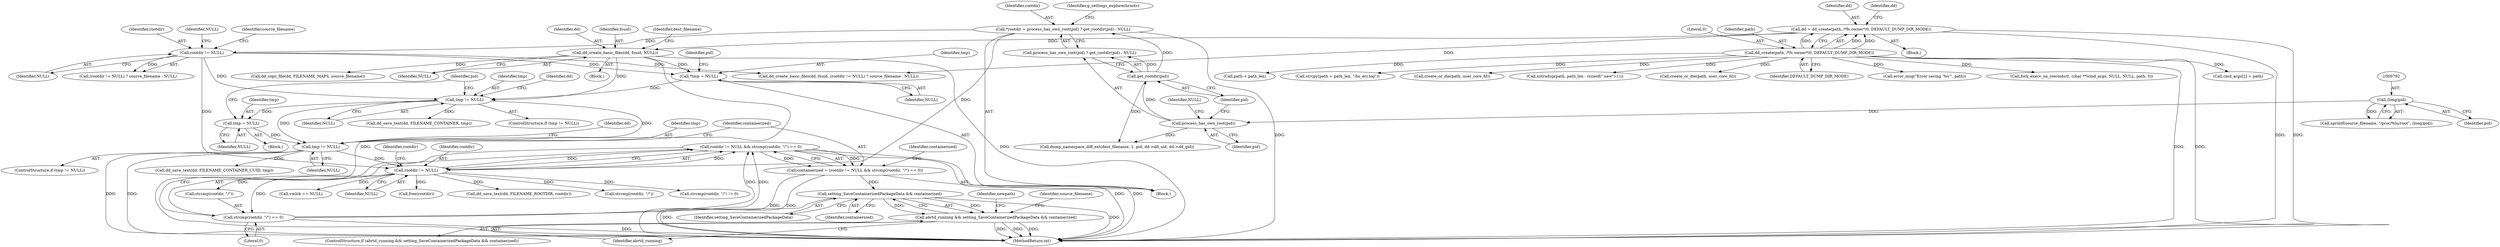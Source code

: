 digraph "0_abrt_3c1b60cfa62d39e5fff5a53a5bc53dae189e740e@API" {
"1000951" [label="(Call,rootdir != NULL && strcmp(rootdir, \"/\") == 0)"];
"1000952" [label="(Call,rootdir != NULL)"];
"1000799" [label="(Call,*rootdir = process_has_own_root(pid) ? get_rootdir(pid) : NULL)"];
"1000804" [label="(Call,get_rootdir(pid))"];
"1000802" [label="(Call,process_has_own_root(pid))"];
"1000791" [label="(Call,(long)pid)"];
"1000814" [label="(Call,rootdir != NULL)"];
"1000938" [label="(Call,tmp != NULL)"];
"1000919" [label="(Call,tmp != NULL)"];
"1000910" [label="(Call,*tmp = NULL)"];
"1000821" [label="(Call,dd_create_basic_files(dd, fsuid, NULL))"];
"1000775" [label="(Call,dd = dd_create(path, /*fs owner*/0, DEFAULT_DUMP_DIR_MODE))"];
"1000777" [label="(Call,dd_create(path, /*fs owner*/0, DEFAULT_DUMP_DIR_MODE))"];
"1000929" [label="(Call,tmp = NULL)"];
"1000955" [label="(Call,strcmp(rootdir, \"/\") == 0)"];
"1000949" [label="(Call,containerized = (rootdir != NULL && strcmp(rootdir, \"/\") == 0))"];
"1001294" [label="(Call,setting_SaveContainerizedPackageData && containerized)"];
"1001292" [label="(Call,abrtd_running && setting_SaveContainerizedPackageData && containerized)"];
"1000818" [label="(Identifier,NULL)"];
"1000911" [label="(Identifier,tmp)"];
"1000961" [label="(Identifier,containerized)"];
"1000943" [label="(Identifier,dd)"];
"1000783" [label="(Block,)"];
"1000822" [label="(Identifier,dd)"];
"1000777" [label="(Call,dd_create(path, /*fs owner*/0, DEFAULT_DUMP_DIR_MODE))"];
"1001299" [label="(Identifier,source_filename)"];
"1000805" [label="(Identifier,pid)"];
"1000788" [label="(Call,sprintf(source_filename, \"/proc/%lu/root\", (long)pid))"];
"1000950" [label="(Identifier,containerized)"];
"1000802" [label="(Call,process_has_own_root(pid))"];
"1000813" [label="(Call,(rootdir != NULL) ? source_filename : NULL)"];
"1000953" [label="(Identifier,rootdir)"];
"1000942" [label="(Call,dd_save_text(dd, FILENAME_CONTAINER_UUID, tmp))"];
"1000817" [label="(Identifier,source_filename)"];
"1000939" [label="(Identifier,tmp)"];
"1001311" [label="(Call,cmd_args[2] = path)"];
"1001035" [label="(Call,free(rootdir))"];
"1000814" [label="(Call,rootdir != NULL)"];
"1001031" [label="(Call,dd_save_text(dd, FILENAME_ROOTDIR, rootdir))"];
"1000933" [label="(Identifier,pid)"];
"1000919" [label="(Call,tmp != NULL)"];
"1000815" [label="(Identifier,rootdir)"];
"1000806" [label="(Identifier,NULL)"];
"1001294" [label="(Call,setting_SaveContainerizedPackageData && containerized)"];
"1001291" [label="(ControlStructure,if (abrtd_running && setting_SaveContainerizedPackageData && containerized))"];
"1001295" [label="(Identifier,setting_SaveContainerizedPackageData)"];
"1001296" [label="(Identifier,containerized)"];
"1001351" [label="(Identifier,newpath)"];
"1001027" [label="(Call,strcmp(rootdir, \"/\"))"];
"1000921" [label="(Identifier,NULL)"];
"1001237" [label="(Call,path + path_len)"];
"1000800" [label="(Identifier,rootdir)"];
"1001236" [label="(Call,strcpy(path + path_len, \"/hs_err.log\"))"];
"1000808" [label="(Identifier,g_settings_explorechroots)"];
"1000959" [label="(Literal,0)"];
"1001244" [label="(Call,create_or_die(path, user_core_fd))"];
"1000920" [label="(Identifier,tmp)"];
"1000929" [label="(Call,tmp = NULL)"];
"1000957" [label="(Identifier,rootdir)"];
"1000923" [label="(Call,dd_save_text(dd, FILENAME_CONTAINER, tmp))"];
"1001352" [label="(Call,xstrndup(path, path_len - (sizeof(\".new\")-1)))"];
"1000810" [label="(Call,dd_create_basic_files(dd, fsuid, (rootdir != NULL) ? source_filename : NULL))"];
"1001292" [label="(Call,abrtd_running && setting_SaveContainerizedPackageData && containerized)"];
"1000150" [label="(Block,)"];
"1001293" [label="(Identifier,abrtd_running)"];
"1000924" [label="(Identifier,dd)"];
"1000816" [label="(Identifier,NULL)"];
"1000918" [label="(ControlStructure,if (tmp != NULL))"];
"1000914" [label="(Identifier,pid)"];
"1000897" [label="(Call,dump_namespace_diff_ext(dest_filename, 1, pid, dd->dd_uid, dd->dd_gid))"];
"1001447" [label="(MethodReturn,int)"];
"1000799" [label="(Call,*rootdir = process_has_own_root(pid) ? get_rootdir(pid) : NULL)"];
"1000922" [label="(Block,)"];
"1000776" [label="(Identifier,dd)"];
"1000782" [label="(Identifier,dd)"];
"1001150" [label="(Call,create_or_die(path, user_core_fd))"];
"1000846" [label="(Call,dd_copy_file(dd, FILENAME_MAPS, source_filename))"];
"1001026" [label="(Call,strcmp(rootdir, \"/\") != 0)"];
"1000940" [label="(Identifier,NULL)"];
"1000952" [label="(Call,rootdir != NULL)"];
"1000793" [label="(Identifier,pid)"];
"1000955" [label="(Call,strcmp(rootdir, \"/\") == 0)"];
"1000775" [label="(Call,dd = dd_create(path, /*fs owner*/0, DEFAULT_DUMP_DIR_MODE))"];
"1000780" [label="(Identifier,DEFAULT_DUMP_DIR_MODE)"];
"1000931" [label="(Identifier,NULL)"];
"1000823" [label="(Identifier,fsuid)"];
"1000801" [label="(Call,process_has_own_root(pid) ? get_rootdir(pid) : NULL)"];
"1000779" [label="(Literal,0)"];
"1000824" [label="(Identifier,NULL)"];
"1001102" [label="(Call,vmlck == NULL)"];
"1001136" [label="(Call,error_msg(\"Error saving '%s'\", path))"];
"1000949" [label="(Call,containerized = (rootdir != NULL && strcmp(rootdir, \"/\") == 0))"];
"1000912" [label="(Identifier,NULL)"];
"1000954" [label="(Identifier,NULL)"];
"1001334" [label="(Call,fork_execv_on_steroids(0, (char **)cmd_args, NULL, NULL, path, 0))"];
"1000956" [label="(Call,strcmp(rootdir, \"/\"))"];
"1000791" [label="(Call,(long)pid)"];
"1000930" [label="(Identifier,tmp)"];
"1000804" [label="(Call,get_rootdir(pid))"];
"1000938" [label="(Call,tmp != NULL)"];
"1000827" [label="(Identifier,dest_filename)"];
"1000951" [label="(Call,rootdir != NULL && strcmp(rootdir, \"/\") == 0)"];
"1000803" [label="(Identifier,pid)"];
"1000910" [label="(Call,*tmp = NULL)"];
"1000778" [label="(Identifier,path)"];
"1000820" [label="(Block,)"];
"1000821" [label="(Call,dd_create_basic_files(dd, fsuid, NULL))"];
"1000937" [label="(ControlStructure,if (tmp != NULL))"];
"1000951" -> "1000949"  [label="AST: "];
"1000951" -> "1000952"  [label="CFG: "];
"1000951" -> "1000955"  [label="CFG: "];
"1000952" -> "1000951"  [label="AST: "];
"1000955" -> "1000951"  [label="AST: "];
"1000949" -> "1000951"  [label="CFG: "];
"1000951" -> "1001447"  [label="DDG: "];
"1000951" -> "1001447"  [label="DDG: "];
"1000951" -> "1000949"  [label="DDG: "];
"1000951" -> "1000949"  [label="DDG: "];
"1000952" -> "1000951"  [label="DDG: "];
"1000952" -> "1000951"  [label="DDG: "];
"1000955" -> "1000951"  [label="DDG: "];
"1000955" -> "1000951"  [label="DDG: "];
"1000952" -> "1000954"  [label="CFG: "];
"1000953" -> "1000952"  [label="AST: "];
"1000954" -> "1000952"  [label="AST: "];
"1000957" -> "1000952"  [label="CFG: "];
"1000799" -> "1000952"  [label="DDG: "];
"1000814" -> "1000952"  [label="DDG: "];
"1000938" -> "1000952"  [label="DDG: "];
"1000952" -> "1000955"  [label="DDG: "];
"1000952" -> "1000956"  [label="DDG: "];
"1000952" -> "1001026"  [label="DDG: "];
"1000952" -> "1001027"  [label="DDG: "];
"1000952" -> "1001031"  [label="DDG: "];
"1000952" -> "1001035"  [label="DDG: "];
"1000952" -> "1001102"  [label="DDG: "];
"1000799" -> "1000783"  [label="AST: "];
"1000799" -> "1000801"  [label="CFG: "];
"1000800" -> "1000799"  [label="AST: "];
"1000801" -> "1000799"  [label="AST: "];
"1000808" -> "1000799"  [label="CFG: "];
"1000799" -> "1001447"  [label="DDG: "];
"1000804" -> "1000799"  [label="DDG: "];
"1000799" -> "1000814"  [label="DDG: "];
"1000804" -> "1000801"  [label="AST: "];
"1000804" -> "1000805"  [label="CFG: "];
"1000805" -> "1000804"  [label="AST: "];
"1000801" -> "1000804"  [label="CFG: "];
"1000804" -> "1000801"  [label="DDG: "];
"1000802" -> "1000804"  [label="DDG: "];
"1000804" -> "1000897"  [label="DDG: "];
"1000802" -> "1000801"  [label="AST: "];
"1000802" -> "1000803"  [label="CFG: "];
"1000803" -> "1000802"  [label="AST: "];
"1000805" -> "1000802"  [label="CFG: "];
"1000806" -> "1000802"  [label="CFG: "];
"1000791" -> "1000802"  [label="DDG: "];
"1000802" -> "1000897"  [label="DDG: "];
"1000791" -> "1000788"  [label="AST: "];
"1000791" -> "1000793"  [label="CFG: "];
"1000792" -> "1000791"  [label="AST: "];
"1000793" -> "1000791"  [label="AST: "];
"1000788" -> "1000791"  [label="CFG: "];
"1000791" -> "1000788"  [label="DDG: "];
"1000814" -> "1000813"  [label="AST: "];
"1000814" -> "1000816"  [label="CFG: "];
"1000815" -> "1000814"  [label="AST: "];
"1000816" -> "1000814"  [label="AST: "];
"1000817" -> "1000814"  [label="CFG: "];
"1000818" -> "1000814"  [label="CFG: "];
"1000814" -> "1000810"  [label="DDG: "];
"1000814" -> "1000813"  [label="DDG: "];
"1000814" -> "1000910"  [label="DDG: "];
"1000814" -> "1000919"  [label="DDG: "];
"1000938" -> "1000937"  [label="AST: "];
"1000938" -> "1000940"  [label="CFG: "];
"1000939" -> "1000938"  [label="AST: "];
"1000940" -> "1000938"  [label="AST: "];
"1000943" -> "1000938"  [label="CFG: "];
"1000950" -> "1000938"  [label="CFG: "];
"1000938" -> "1001447"  [label="DDG: "];
"1000938" -> "1001447"  [label="DDG: "];
"1000919" -> "1000938"  [label="DDG: "];
"1000919" -> "1000938"  [label="DDG: "];
"1000929" -> "1000938"  [label="DDG: "];
"1000938" -> "1000942"  [label="DDG: "];
"1000919" -> "1000918"  [label="AST: "];
"1000919" -> "1000921"  [label="CFG: "];
"1000920" -> "1000919"  [label="AST: "];
"1000921" -> "1000919"  [label="AST: "];
"1000924" -> "1000919"  [label="CFG: "];
"1000933" -> "1000919"  [label="CFG: "];
"1000910" -> "1000919"  [label="DDG: "];
"1000821" -> "1000919"  [label="DDG: "];
"1000919" -> "1000923"  [label="DDG: "];
"1000919" -> "1000929"  [label="DDG: "];
"1000910" -> "1000783"  [label="AST: "];
"1000910" -> "1000912"  [label="CFG: "];
"1000911" -> "1000910"  [label="AST: "];
"1000912" -> "1000910"  [label="AST: "];
"1000914" -> "1000910"  [label="CFG: "];
"1000821" -> "1000910"  [label="DDG: "];
"1000821" -> "1000820"  [label="AST: "];
"1000821" -> "1000824"  [label="CFG: "];
"1000822" -> "1000821"  [label="AST: "];
"1000823" -> "1000821"  [label="AST: "];
"1000824" -> "1000821"  [label="AST: "];
"1000827" -> "1000821"  [label="CFG: "];
"1000821" -> "1001447"  [label="DDG: "];
"1000821" -> "1001447"  [label="DDG: "];
"1000775" -> "1000821"  [label="DDG: "];
"1000821" -> "1000846"  [label="DDG: "];
"1000775" -> "1000150"  [label="AST: "];
"1000775" -> "1000777"  [label="CFG: "];
"1000776" -> "1000775"  [label="AST: "];
"1000777" -> "1000775"  [label="AST: "];
"1000782" -> "1000775"  [label="CFG: "];
"1000775" -> "1001447"  [label="DDG: "];
"1000775" -> "1001447"  [label="DDG: "];
"1000777" -> "1000775"  [label="DDG: "];
"1000777" -> "1000775"  [label="DDG: "];
"1000777" -> "1000775"  [label="DDG: "];
"1000775" -> "1000810"  [label="DDG: "];
"1000777" -> "1000780"  [label="CFG: "];
"1000778" -> "1000777"  [label="AST: "];
"1000779" -> "1000777"  [label="AST: "];
"1000780" -> "1000777"  [label="AST: "];
"1000777" -> "1001447"  [label="DDG: "];
"1000777" -> "1001447"  [label="DDG: "];
"1000777" -> "1001136"  [label="DDG: "];
"1000777" -> "1001150"  [label="DDG: "];
"1000777" -> "1001236"  [label="DDG: "];
"1000777" -> "1001237"  [label="DDG: "];
"1000777" -> "1001244"  [label="DDG: "];
"1000777" -> "1001311"  [label="DDG: "];
"1000777" -> "1001334"  [label="DDG: "];
"1000777" -> "1001352"  [label="DDG: "];
"1000929" -> "1000922"  [label="AST: "];
"1000929" -> "1000931"  [label="CFG: "];
"1000930" -> "1000929"  [label="AST: "];
"1000931" -> "1000929"  [label="AST: "];
"1000933" -> "1000929"  [label="CFG: "];
"1000955" -> "1000959"  [label="CFG: "];
"1000956" -> "1000955"  [label="AST: "];
"1000959" -> "1000955"  [label="AST: "];
"1000955" -> "1001447"  [label="DDG: "];
"1000949" -> "1000783"  [label="AST: "];
"1000950" -> "1000949"  [label="AST: "];
"1000961" -> "1000949"  [label="CFG: "];
"1000949" -> "1001447"  [label="DDG: "];
"1000949" -> "1001447"  [label="DDG: "];
"1000949" -> "1001294"  [label="DDG: "];
"1001294" -> "1001292"  [label="AST: "];
"1001294" -> "1001295"  [label="CFG: "];
"1001294" -> "1001296"  [label="CFG: "];
"1001295" -> "1001294"  [label="AST: "];
"1001296" -> "1001294"  [label="AST: "];
"1001292" -> "1001294"  [label="CFG: "];
"1001294" -> "1001447"  [label="DDG: "];
"1001294" -> "1001447"  [label="DDG: "];
"1001294" -> "1001292"  [label="DDG: "];
"1001294" -> "1001292"  [label="DDG: "];
"1001292" -> "1001291"  [label="AST: "];
"1001292" -> "1001293"  [label="CFG: "];
"1001293" -> "1001292"  [label="AST: "];
"1001299" -> "1001292"  [label="CFG: "];
"1001351" -> "1001292"  [label="CFG: "];
"1001292" -> "1001447"  [label="DDG: "];
"1001292" -> "1001447"  [label="DDG: "];
"1001292" -> "1001447"  [label="DDG: "];
}
